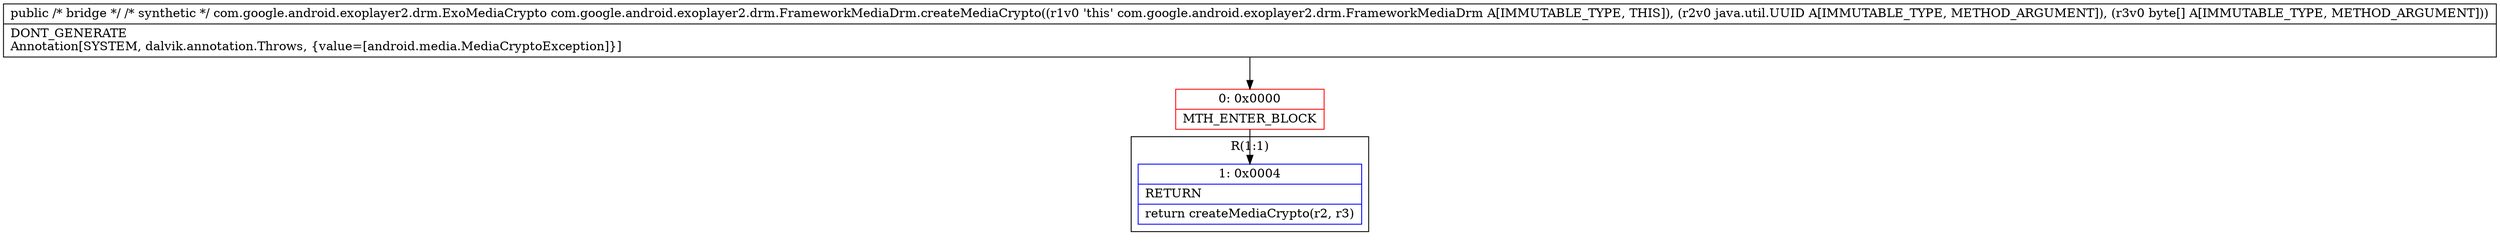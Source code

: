 digraph "CFG forcom.google.android.exoplayer2.drm.FrameworkMediaDrm.createMediaCrypto(Ljava\/util\/UUID;[B)Lcom\/google\/android\/exoplayer2\/drm\/ExoMediaCrypto;" {
subgraph cluster_Region_453225189 {
label = "R(1:1)";
node [shape=record,color=blue];
Node_1 [shape=record,label="{1\:\ 0x0004|RETURN\l|return createMediaCrypto(r2, r3)\l}"];
}
Node_0 [shape=record,color=red,label="{0\:\ 0x0000|MTH_ENTER_BLOCK\l}"];
MethodNode[shape=record,label="{public \/* bridge *\/ \/* synthetic *\/ com.google.android.exoplayer2.drm.ExoMediaCrypto com.google.android.exoplayer2.drm.FrameworkMediaDrm.createMediaCrypto((r1v0 'this' com.google.android.exoplayer2.drm.FrameworkMediaDrm A[IMMUTABLE_TYPE, THIS]), (r2v0 java.util.UUID A[IMMUTABLE_TYPE, METHOD_ARGUMENT]), (r3v0 byte[] A[IMMUTABLE_TYPE, METHOD_ARGUMENT]))  | DONT_GENERATE\lAnnotation[SYSTEM, dalvik.annotation.Throws, \{value=[android.media.MediaCryptoException]\}]\l}"];
MethodNode -> Node_0;
Node_0 -> Node_1;
}

